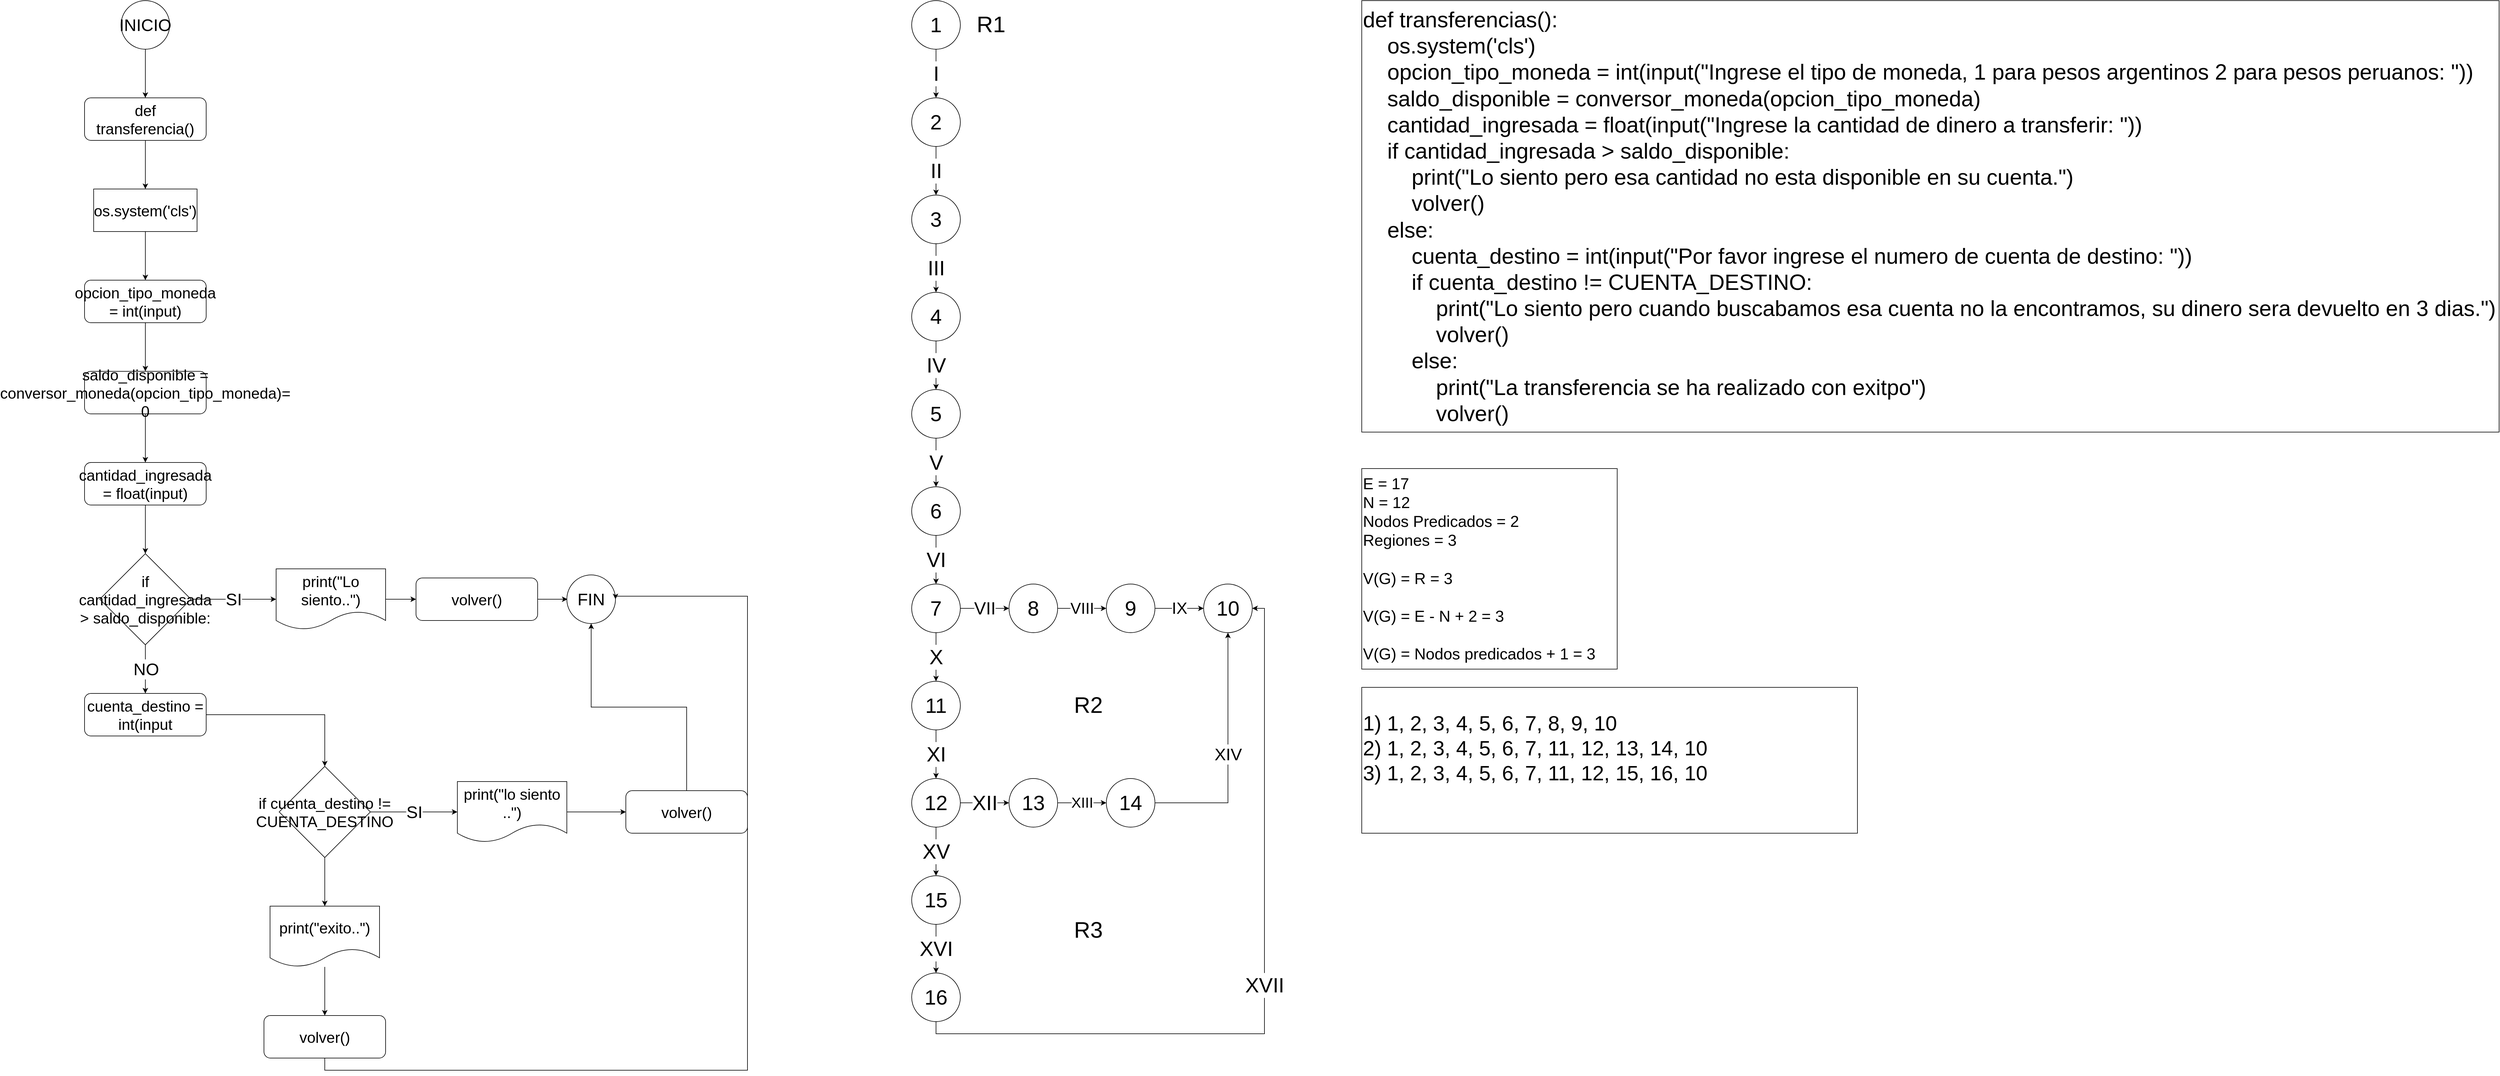 <mxfile version="19.0.3" type="device"><diagram id="HlNVkYfvPO4bLkGSzoHQ" name="Página-1"><mxGraphModel dx="6821" dy="2765" grid="1" gridSize="10" guides="1" tooltips="1" connect="1" arrows="1" fold="1" page="1" pageScale="1" pageWidth="827" pageHeight="1169" math="0" shadow="0"><root><mxCell id="0"/><mxCell id="1" parent="0"/><mxCell id="6A4DuIp64Mq7K9a9s4x9-389" value="&lt;div&gt;def transferencias():&lt;/div&gt;&lt;div&gt;&amp;nbsp; &amp;nbsp; os.system('cls')&lt;/div&gt;&lt;div&gt;&amp;nbsp; &amp;nbsp; opcion_tipo_moneda = int(input(&quot;Ingrese el tipo de moneda, 1 para pesos argentinos 2 para pesos peruanos: &quot;))&lt;/div&gt;&lt;div&gt;&amp;nbsp; &amp;nbsp; saldo_disponible = conversor_moneda(opcion_tipo_moneda)&lt;/div&gt;&lt;div&gt;&amp;nbsp; &amp;nbsp; cantidad_ingresada = float(input(&quot;Ingrese la cantidad de dinero a transferir: &quot;))&lt;/div&gt;&lt;div&gt;&amp;nbsp; &amp;nbsp; if cantidad_ingresada &amp;gt; saldo_disponible:&lt;/div&gt;&lt;div&gt;&amp;nbsp; &amp;nbsp; &amp;nbsp; &amp;nbsp; print(&quot;Lo siento pero esa cantidad no esta disponible en su cuenta.&quot;)&lt;/div&gt;&lt;div&gt;&amp;nbsp; &amp;nbsp; &amp;nbsp; &amp;nbsp; volver()&lt;/div&gt;&lt;div&gt;&amp;nbsp; &amp;nbsp; else:&amp;nbsp; &amp;nbsp;&amp;nbsp;&lt;/div&gt;&lt;div&gt;&amp;nbsp; &amp;nbsp; &amp;nbsp; &amp;nbsp; cuenta_destino = int(input(&quot;Por favor ingrese el numero de cuenta de destino: &quot;))&lt;/div&gt;&lt;div&gt;&amp;nbsp; &amp;nbsp; &amp;nbsp; &amp;nbsp; if cuenta_destino != CUENTA_DESTINO:&lt;/div&gt;&lt;div&gt;&amp;nbsp; &amp;nbsp; &amp;nbsp; &amp;nbsp; &amp;nbsp; &amp;nbsp; print(&quot;Lo siento pero cuando buscabamos esa cuenta no la encontramos, su dinero sera devuelto en 3 dias.&quot;)&lt;/div&gt;&lt;div&gt;&amp;nbsp; &amp;nbsp; &amp;nbsp; &amp;nbsp; &amp;nbsp; &amp;nbsp; volver()&lt;/div&gt;&lt;div&gt;&amp;nbsp; &amp;nbsp; &amp;nbsp; &amp;nbsp; else:&lt;/div&gt;&lt;div&gt;&amp;nbsp; &amp;nbsp; &amp;nbsp; &amp;nbsp; &amp;nbsp; &amp;nbsp; print(&quot;La transferencia se ha realizado con exitpo&quot;)&lt;/div&gt;&lt;div&gt;&amp;nbsp; &amp;nbsp; &amp;nbsp; &amp;nbsp; &amp;nbsp; &amp;nbsp; volver()&lt;/div&gt;" style="rounded=0;whiteSpace=wrap;html=1;align=left;fontSize=36;" vertex="1" parent="1"><mxGeometry x="380" y="100" width="1870" height="710" as="geometry"/></mxCell><mxCell id="6A4DuIp64Mq7K9a9s4x9-390" value="E = 17&lt;br style=&quot;font-size: 26px;&quot;&gt;N = 12&lt;br style=&quot;font-size: 26px;&quot;&gt;Nodos Predicados = 2&lt;br style=&quot;font-size: 26px;&quot;&gt;Regiones = 3&lt;br style=&quot;font-size: 26px;&quot;&gt;&lt;br style=&quot;font-size: 26px;&quot;&gt;V(G) = R = 3&lt;br style=&quot;font-size: 26px;&quot;&gt;&lt;br style=&quot;font-size: 26px;&quot;&gt;V(G) = E - N + 2 = 3&lt;br style=&quot;font-size: 26px;&quot;&gt;&lt;br style=&quot;font-size: 26px;&quot;&gt;V(G) = Nodos predicados + 1 = 3" style="rounded=0;whiteSpace=wrap;html=1;align=left;fontSize=26;" vertex="1" parent="1"><mxGeometry x="380" y="870" width="420" height="330" as="geometry"/></mxCell><mxCell id="6A4DuIp64Mq7K9a9s4x9-391" value="&lt;div style=&quot;font-size: 34px;&quot;&gt;1) 1, 2, 3, 4, 5, 6, 7, 8, 9, 10&lt;/div&gt;&lt;div style=&quot;font-size: 34px;&quot;&gt;2) 1, 2, 3, 4, 5, 6, 7, 11, 12, 13, 14, 10&lt;/div&gt;&lt;div style=&quot;font-size: 34px;&quot;&gt;3) 1, 2, 3, 4, 5, 6, 7, 11, 12, 15, 16, 10&lt;/div&gt;&amp;nbsp;" style="rounded=0;whiteSpace=wrap;html=1;align=left;fontSize=34;" vertex="1" parent="1"><mxGeometry x="380" y="1230" width="815" height="240" as="geometry"/></mxCell><mxCell id="6A4DuIp64Mq7K9a9s4x9-394" value="I" style="edgeStyle=orthogonalEdgeStyle;rounded=0;orthogonalLoop=1;jettySize=auto;html=1;fontSize=34;" edge="1" parent="1" source="6A4DuIp64Mq7K9a9s4x9-392" target="6A4DuIp64Mq7K9a9s4x9-393"><mxGeometry relative="1" as="geometry"/></mxCell><mxCell id="6A4DuIp64Mq7K9a9s4x9-392" value="1" style="ellipse;whiteSpace=wrap;html=1;aspect=fixed;fontSize=34;" vertex="1" parent="1"><mxGeometry x="-360" y="100" width="80" height="80" as="geometry"/></mxCell><mxCell id="6A4DuIp64Mq7K9a9s4x9-396" value="II" style="edgeStyle=orthogonalEdgeStyle;rounded=0;orthogonalLoop=1;jettySize=auto;html=1;fontSize=34;" edge="1" parent="1" source="6A4DuIp64Mq7K9a9s4x9-393" target="6A4DuIp64Mq7K9a9s4x9-395"><mxGeometry relative="1" as="geometry"/></mxCell><mxCell id="6A4DuIp64Mq7K9a9s4x9-393" value="2" style="ellipse;whiteSpace=wrap;html=1;aspect=fixed;fontSize=34;" vertex="1" parent="1"><mxGeometry x="-360" y="260" width="80" height="80" as="geometry"/></mxCell><mxCell id="6A4DuIp64Mq7K9a9s4x9-398" value="III" style="edgeStyle=orthogonalEdgeStyle;rounded=0;orthogonalLoop=1;jettySize=auto;html=1;fontSize=34;" edge="1" parent="1" source="6A4DuIp64Mq7K9a9s4x9-395" target="6A4DuIp64Mq7K9a9s4x9-397"><mxGeometry relative="1" as="geometry"/></mxCell><mxCell id="6A4DuIp64Mq7K9a9s4x9-395" value="3" style="ellipse;whiteSpace=wrap;html=1;aspect=fixed;fontSize=34;" vertex="1" parent="1"><mxGeometry x="-360" y="420" width="80" height="80" as="geometry"/></mxCell><mxCell id="6A4DuIp64Mq7K9a9s4x9-400" value="IV" style="edgeStyle=orthogonalEdgeStyle;rounded=0;orthogonalLoop=1;jettySize=auto;html=1;fontSize=34;" edge="1" parent="1" source="6A4DuIp64Mq7K9a9s4x9-397" target="6A4DuIp64Mq7K9a9s4x9-399"><mxGeometry relative="1" as="geometry"/></mxCell><mxCell id="6A4DuIp64Mq7K9a9s4x9-397" value="4" style="ellipse;whiteSpace=wrap;html=1;aspect=fixed;fontSize=34;" vertex="1" parent="1"><mxGeometry x="-360" y="580" width="80" height="80" as="geometry"/></mxCell><mxCell id="6A4DuIp64Mq7K9a9s4x9-402" value="V" style="edgeStyle=orthogonalEdgeStyle;rounded=0;orthogonalLoop=1;jettySize=auto;html=1;fontSize=34;" edge="1" parent="1" source="6A4DuIp64Mq7K9a9s4x9-399" target="6A4DuIp64Mq7K9a9s4x9-401"><mxGeometry relative="1" as="geometry"/></mxCell><mxCell id="6A4DuIp64Mq7K9a9s4x9-399" value="5" style="ellipse;whiteSpace=wrap;html=1;aspect=fixed;fontSize=34;" vertex="1" parent="1"><mxGeometry x="-360" y="740" width="80" height="80" as="geometry"/></mxCell><mxCell id="6A4DuIp64Mq7K9a9s4x9-404" value="VI" style="edgeStyle=orthogonalEdgeStyle;rounded=0;orthogonalLoop=1;jettySize=auto;html=1;fontSize=34;" edge="1" parent="1" source="6A4DuIp64Mq7K9a9s4x9-401" target="6A4DuIp64Mq7K9a9s4x9-403"><mxGeometry relative="1" as="geometry"/></mxCell><mxCell id="6A4DuIp64Mq7K9a9s4x9-401" value="6" style="ellipse;whiteSpace=wrap;html=1;aspect=fixed;fontSize=34;" vertex="1" parent="1"><mxGeometry x="-360" y="900" width="80" height="80" as="geometry"/></mxCell><mxCell id="6A4DuIp64Mq7K9a9s4x9-406" value="VII" style="edgeStyle=orthogonalEdgeStyle;rounded=0;orthogonalLoop=1;jettySize=auto;html=1;fontSize=29;" edge="1" parent="1" source="6A4DuIp64Mq7K9a9s4x9-403" target="6A4DuIp64Mq7K9a9s4x9-405"><mxGeometry relative="1" as="geometry"/></mxCell><mxCell id="6A4DuIp64Mq7K9a9s4x9-412" value="X" style="edgeStyle=orthogonalEdgeStyle;rounded=0;orthogonalLoop=1;jettySize=auto;html=1;fontSize=34;" edge="1" parent="1" source="6A4DuIp64Mq7K9a9s4x9-403" target="6A4DuIp64Mq7K9a9s4x9-411"><mxGeometry relative="1" as="geometry"/></mxCell><mxCell id="6A4DuIp64Mq7K9a9s4x9-403" value="7" style="ellipse;whiteSpace=wrap;html=1;aspect=fixed;fontSize=34;" vertex="1" parent="1"><mxGeometry x="-360" y="1060" width="80" height="80" as="geometry"/></mxCell><mxCell id="6A4DuIp64Mq7K9a9s4x9-408" value="VIII" style="edgeStyle=orthogonalEdgeStyle;rounded=0;orthogonalLoop=1;jettySize=auto;html=1;fontSize=26;" edge="1" parent="1" source="6A4DuIp64Mq7K9a9s4x9-405" target="6A4DuIp64Mq7K9a9s4x9-407"><mxGeometry relative="1" as="geometry"/></mxCell><mxCell id="6A4DuIp64Mq7K9a9s4x9-405" value="8" style="ellipse;whiteSpace=wrap;html=1;aspect=fixed;fontSize=34;" vertex="1" parent="1"><mxGeometry x="-200" y="1060" width="80" height="80" as="geometry"/></mxCell><mxCell id="6A4DuIp64Mq7K9a9s4x9-410" value="IX" style="edgeStyle=orthogonalEdgeStyle;rounded=0;orthogonalLoop=1;jettySize=auto;html=1;fontSize=27;" edge="1" parent="1" source="6A4DuIp64Mq7K9a9s4x9-407" target="6A4DuIp64Mq7K9a9s4x9-409"><mxGeometry relative="1" as="geometry"/></mxCell><mxCell id="6A4DuIp64Mq7K9a9s4x9-407" value="9" style="ellipse;whiteSpace=wrap;html=1;aspect=fixed;fontSize=34;" vertex="1" parent="1"><mxGeometry x="-40" y="1060" width="80" height="80" as="geometry"/></mxCell><mxCell id="6A4DuIp64Mq7K9a9s4x9-409" value="10" style="ellipse;whiteSpace=wrap;html=1;aspect=fixed;fontSize=34;" vertex="1" parent="1"><mxGeometry x="120" y="1060" width="80" height="80" as="geometry"/></mxCell><mxCell id="6A4DuIp64Mq7K9a9s4x9-415" value="XI" style="edgeStyle=orthogonalEdgeStyle;rounded=0;orthogonalLoop=1;jettySize=auto;html=1;fontSize=34;" edge="1" parent="1" source="6A4DuIp64Mq7K9a9s4x9-411" target="6A4DuIp64Mq7K9a9s4x9-414"><mxGeometry relative="1" as="geometry"/></mxCell><mxCell id="6A4DuIp64Mq7K9a9s4x9-411" value="11" style="ellipse;whiteSpace=wrap;html=1;aspect=fixed;fontSize=34;" vertex="1" parent="1"><mxGeometry x="-360" y="1220" width="80" height="80" as="geometry"/></mxCell><mxCell id="6A4DuIp64Mq7K9a9s4x9-417" value="XII" style="edgeStyle=orthogonalEdgeStyle;rounded=0;orthogonalLoop=1;jettySize=auto;html=1;fontSize=34;" edge="1" parent="1" source="6A4DuIp64Mq7K9a9s4x9-414" target="6A4DuIp64Mq7K9a9s4x9-416"><mxGeometry relative="1" as="geometry"/></mxCell><mxCell id="6A4DuIp64Mq7K9a9s4x9-422" value="XV" style="edgeStyle=orthogonalEdgeStyle;rounded=0;orthogonalLoop=1;jettySize=auto;html=1;fontSize=34;" edge="1" parent="1" source="6A4DuIp64Mq7K9a9s4x9-414" target="6A4DuIp64Mq7K9a9s4x9-421"><mxGeometry relative="1" as="geometry"/></mxCell><mxCell id="6A4DuIp64Mq7K9a9s4x9-414" value="12" style="ellipse;whiteSpace=wrap;html=1;aspect=fixed;fontSize=34;" vertex="1" parent="1"><mxGeometry x="-360" y="1380" width="80" height="80" as="geometry"/></mxCell><mxCell id="6A4DuIp64Mq7K9a9s4x9-419" value="XIII" style="edgeStyle=orthogonalEdgeStyle;rounded=0;orthogonalLoop=1;jettySize=auto;html=1;fontSize=24;" edge="1" parent="1" source="6A4DuIp64Mq7K9a9s4x9-416" target="6A4DuIp64Mq7K9a9s4x9-418"><mxGeometry relative="1" as="geometry"/></mxCell><mxCell id="6A4DuIp64Mq7K9a9s4x9-416" value="13" style="ellipse;whiteSpace=wrap;html=1;aspect=fixed;fontSize=34;" vertex="1" parent="1"><mxGeometry x="-200" y="1380" width="80" height="80" as="geometry"/></mxCell><mxCell id="6A4DuIp64Mq7K9a9s4x9-420" value="XIV" style="edgeStyle=orthogonalEdgeStyle;rounded=0;orthogonalLoop=1;jettySize=auto;html=1;exitX=1;exitY=0.5;exitDx=0;exitDy=0;entryX=0.5;entryY=1;entryDx=0;entryDy=0;fontSize=28;" edge="1" parent="1" source="6A4DuIp64Mq7K9a9s4x9-418" target="6A4DuIp64Mq7K9a9s4x9-409"><mxGeometry relative="1" as="geometry"/></mxCell><mxCell id="6A4DuIp64Mq7K9a9s4x9-418" value="14" style="ellipse;whiteSpace=wrap;html=1;aspect=fixed;fontSize=34;" vertex="1" parent="1"><mxGeometry x="-40" y="1380" width="80" height="80" as="geometry"/></mxCell><mxCell id="6A4DuIp64Mq7K9a9s4x9-424" value="XVI" style="edgeStyle=orthogonalEdgeStyle;rounded=0;orthogonalLoop=1;jettySize=auto;html=1;fontSize=34;" edge="1" parent="1" source="6A4DuIp64Mq7K9a9s4x9-421" target="6A4DuIp64Mq7K9a9s4x9-423"><mxGeometry relative="1" as="geometry"/></mxCell><mxCell id="6A4DuIp64Mq7K9a9s4x9-421" value="15" style="ellipse;whiteSpace=wrap;html=1;aspect=fixed;fontSize=34;" vertex="1" parent="1"><mxGeometry x="-360" y="1540" width="80" height="80" as="geometry"/></mxCell><mxCell id="6A4DuIp64Mq7K9a9s4x9-425" value="XVII" style="edgeStyle=orthogonalEdgeStyle;rounded=0;orthogonalLoop=1;jettySize=auto;html=1;exitX=0.5;exitY=1;exitDx=0;exitDy=0;entryX=1;entryY=0.5;entryDx=0;entryDy=0;fontSize=34;" edge="1" parent="1" source="6A4DuIp64Mq7K9a9s4x9-423" target="6A4DuIp64Mq7K9a9s4x9-409"><mxGeometry relative="1" as="geometry"/></mxCell><mxCell id="6A4DuIp64Mq7K9a9s4x9-423" value="16" style="ellipse;whiteSpace=wrap;html=1;aspect=fixed;fontSize=34;" vertex="1" parent="1"><mxGeometry x="-360" y="1700" width="80" height="80" as="geometry"/></mxCell><mxCell id="6A4DuIp64Mq7K9a9s4x9-426" value="&lt;font style=&quot;font-size: 37px;&quot;&gt;R1&lt;/font&gt;" style="text;html=1;align=center;verticalAlign=middle;resizable=0;points=[];autosize=1;strokeColor=none;fillColor=none;fontSize=23;" vertex="1" parent="1"><mxGeometry x="-260" y="120" width="60" height="40" as="geometry"/></mxCell><mxCell id="6A4DuIp64Mq7K9a9s4x9-427" value="&lt;font style=&quot;font-size: 37px;&quot;&gt;R2&lt;/font&gt;" style="text;html=1;align=center;verticalAlign=middle;resizable=0;points=[];autosize=1;strokeColor=none;fillColor=none;fontSize=23;" vertex="1" parent="1"><mxGeometry x="-100" y="1240" width="60" height="40" as="geometry"/></mxCell><mxCell id="6A4DuIp64Mq7K9a9s4x9-428" value="&lt;font style=&quot;font-size: 37px;&quot;&gt;R3&lt;/font&gt;" style="text;html=1;align=center;verticalAlign=middle;resizable=0;points=[];autosize=1;strokeColor=none;fillColor=none;fontSize=23;" vertex="1" parent="1"><mxGeometry x="-100" y="1610" width="60" height="40" as="geometry"/></mxCell><mxCell id="6A4DuIp64Mq7K9a9s4x9-431" value="" style="edgeStyle=orthogonalEdgeStyle;rounded=0;orthogonalLoop=1;jettySize=auto;html=1;fontSize=28;" edge="1" parent="1" source="6A4DuIp64Mq7K9a9s4x9-429"><mxGeometry relative="1" as="geometry"><mxPoint x="-1620" y="260" as="targetPoint"/></mxGeometry></mxCell><mxCell id="6A4DuIp64Mq7K9a9s4x9-429" value="INICIO" style="ellipse;whiteSpace=wrap;html=1;aspect=fixed;fontSize=28;" vertex="1" parent="1"><mxGeometry x="-1660" y="100" width="80" height="80" as="geometry"/></mxCell><mxCell id="6A4DuIp64Mq7K9a9s4x9-434" value="" style="edgeStyle=orthogonalEdgeStyle;rounded=0;orthogonalLoop=1;jettySize=auto;html=1;fontSize=28;" edge="1" parent="1" source="6A4DuIp64Mq7K9a9s4x9-432"><mxGeometry relative="1" as="geometry"><mxPoint x="-1620" y="410" as="targetPoint"/></mxGeometry></mxCell><mxCell id="6A4DuIp64Mq7K9a9s4x9-432" value="def transferencia()" style="rounded=1;whiteSpace=wrap;html=1;fontSize=25;" vertex="1" parent="1"><mxGeometry x="-1720" y="260" width="200" height="70" as="geometry"/></mxCell><mxCell id="6A4DuIp64Mq7K9a9s4x9-437" value="" style="edgeStyle=orthogonalEdgeStyle;rounded=0;orthogonalLoop=1;jettySize=auto;html=1;fontSize=28;" edge="1" parent="1" source="6A4DuIp64Mq7K9a9s4x9-435"><mxGeometry relative="1" as="geometry"><mxPoint x="-1620" y="560.0" as="targetPoint"/></mxGeometry></mxCell><mxCell id="6A4DuIp64Mq7K9a9s4x9-435" value="os.system('cls')" style="whiteSpace=wrap;html=1;fontSize=25;" vertex="1" parent="1"><mxGeometry x="-1705" y="410.0" width="170" height="70" as="geometry"/></mxCell><mxCell id="6A4DuIp64Mq7K9a9s4x9-440" value="" style="edgeStyle=orthogonalEdgeStyle;rounded=0;orthogonalLoop=1;jettySize=auto;html=1;fontSize=28;" edge="1" parent="1" source="6A4DuIp64Mq7K9a9s4x9-438" target="6A4DuIp64Mq7K9a9s4x9-439"><mxGeometry relative="1" as="geometry"/></mxCell><mxCell id="6A4DuIp64Mq7K9a9s4x9-438" value="opcion_tipo_moneda = int(input)" style="rounded=1;whiteSpace=wrap;html=1;fontSize=25;" vertex="1" parent="1"><mxGeometry x="-1720" y="560" width="200" height="70" as="geometry"/></mxCell><mxCell id="6A4DuIp64Mq7K9a9s4x9-442" value="" style="edgeStyle=orthogonalEdgeStyle;rounded=0;orthogonalLoop=1;jettySize=auto;html=1;fontSize=28;" edge="1" parent="1" source="6A4DuIp64Mq7K9a9s4x9-439" target="6A4DuIp64Mq7K9a9s4x9-441"><mxGeometry relative="1" as="geometry"/></mxCell><mxCell id="6A4DuIp64Mq7K9a9s4x9-439" value="saldo_disponible = conversor_moneda(opcion_tipo_moneda)= 0" style="rounded=1;whiteSpace=wrap;html=1;fontSize=25;" vertex="1" parent="1"><mxGeometry x="-1720" y="710" width="200" height="70" as="geometry"/></mxCell><mxCell id="6A4DuIp64Mq7K9a9s4x9-444" value="" style="edgeStyle=orthogonalEdgeStyle;rounded=0;orthogonalLoop=1;jettySize=auto;html=1;fontSize=28;" edge="1" parent="1" source="6A4DuIp64Mq7K9a9s4x9-441"><mxGeometry relative="1" as="geometry"><mxPoint x="-1620" y="1010" as="targetPoint"/></mxGeometry></mxCell><mxCell id="6A4DuIp64Mq7K9a9s4x9-441" value="cantidad_ingresada = float(input)" style="rounded=1;whiteSpace=wrap;html=1;fontSize=25;" vertex="1" parent="1"><mxGeometry x="-1720" y="860" width="200" height="70" as="geometry"/></mxCell><mxCell id="6A4DuIp64Mq7K9a9s4x9-447" value="SI" style="edgeStyle=orthogonalEdgeStyle;rounded=0;orthogonalLoop=1;jettySize=auto;html=1;fontSize=28;entryX=0;entryY=0.5;entryDx=0;entryDy=0;" edge="1" parent="1" source="6A4DuIp64Mq7K9a9s4x9-445" target="6A4DuIp64Mq7K9a9s4x9-448"><mxGeometry relative="1" as="geometry"><mxPoint x="-1465" y="1085" as="targetPoint"/></mxGeometry></mxCell><mxCell id="6A4DuIp64Mq7K9a9s4x9-456" value="NO" style="edgeStyle=orthogonalEdgeStyle;rounded=0;orthogonalLoop=1;jettySize=auto;html=1;fontSize=28;" edge="1" parent="1" source="6A4DuIp64Mq7K9a9s4x9-445"><mxGeometry relative="1" as="geometry"><mxPoint x="-1620" y="1240" as="targetPoint"/></mxGeometry></mxCell><mxCell id="6A4DuIp64Mq7K9a9s4x9-445" value="if cantidad_ingresada &amp;gt; saldo_disponible:" style="rhombus;whiteSpace=wrap;html=1;fontSize=25;" vertex="1" parent="1"><mxGeometry x="-1695" y="1010" width="150" height="150" as="geometry"/></mxCell><mxCell id="6A4DuIp64Mq7K9a9s4x9-450" value="" style="edgeStyle=orthogonalEdgeStyle;rounded=0;orthogonalLoop=1;jettySize=auto;html=1;fontSize=28;entryX=0;entryY=0.5;entryDx=0;entryDy=0;" edge="1" parent="1" source="6A4DuIp64Mq7K9a9s4x9-448" target="6A4DuIp64Mq7K9a9s4x9-451"><mxGeometry relative="1" as="geometry"><mxPoint x="-1206" y="1085" as="targetPoint"/></mxGeometry></mxCell><mxCell id="6A4DuIp64Mq7K9a9s4x9-448" value="print(&quot;Lo siento..&quot;)" style="shape=document;whiteSpace=wrap;html=1;boundedLbl=1;fontSize=25;" vertex="1" parent="1"><mxGeometry x="-1405" y="1035" width="180" height="100" as="geometry"/></mxCell><mxCell id="6A4DuIp64Mq7K9a9s4x9-453" value="" style="edgeStyle=orthogonalEdgeStyle;rounded=0;orthogonalLoop=1;jettySize=auto;html=1;fontSize=28;" edge="1" parent="1" source="6A4DuIp64Mq7K9a9s4x9-451"><mxGeometry relative="1" as="geometry"><mxPoint x="-926" y="1085" as="targetPoint"/></mxGeometry></mxCell><mxCell id="6A4DuIp64Mq7K9a9s4x9-451" value="volver()" style="rounded=1;whiteSpace=wrap;html=1;fontSize=25;" vertex="1" parent="1"><mxGeometry x="-1175" y="1050" width="200" height="70" as="geometry"/></mxCell><mxCell id="6A4DuIp64Mq7K9a9s4x9-454" value="FIN" style="ellipse;whiteSpace=wrap;html=1;aspect=fixed;fontSize=28;" vertex="1" parent="1"><mxGeometry x="-927" y="1045" width="80" height="80" as="geometry"/></mxCell><mxCell id="6A4DuIp64Mq7K9a9s4x9-462" style="edgeStyle=orthogonalEdgeStyle;rounded=0;orthogonalLoop=1;jettySize=auto;html=1;exitX=1;exitY=0.5;exitDx=0;exitDy=0;entryX=0.5;entryY=0;entryDx=0;entryDy=0;fontSize=28;" edge="1" parent="1" source="6A4DuIp64Mq7K9a9s4x9-457" target="6A4DuIp64Mq7K9a9s4x9-461"><mxGeometry relative="1" as="geometry"/></mxCell><mxCell id="6A4DuIp64Mq7K9a9s4x9-457" value="cuenta_destino = int(input" style="rounded=1;whiteSpace=wrap;html=1;fontSize=25;" vertex="1" parent="1"><mxGeometry x="-1720" y="1240" width="200" height="70" as="geometry"/></mxCell><mxCell id="6A4DuIp64Mq7K9a9s4x9-465" value="SI" style="edgeStyle=orthogonalEdgeStyle;rounded=0;orthogonalLoop=1;jettySize=auto;html=1;fontSize=28;entryX=0;entryY=0.5;entryDx=0;entryDy=0;" edge="1" parent="1" source="6A4DuIp64Mq7K9a9s4x9-461" target="6A4DuIp64Mq7K9a9s4x9-466"><mxGeometry relative="1" as="geometry"><mxPoint x="-1155" y="1435" as="targetPoint"/></mxGeometry></mxCell><mxCell id="6A4DuIp64Mq7K9a9s4x9-474" value="" style="edgeStyle=orthogonalEdgeStyle;rounded=0;orthogonalLoop=1;jettySize=auto;html=1;fontSize=28;" edge="1" parent="1" source="6A4DuIp64Mq7K9a9s4x9-461"><mxGeometry relative="1" as="geometry"><mxPoint x="-1325.0" y="1590.0" as="targetPoint"/></mxGeometry></mxCell><mxCell id="6A4DuIp64Mq7K9a9s4x9-461" value="if cuenta_destino != CUENTA_DESTINO" style="rhombus;whiteSpace=wrap;html=1;fontSize=25;" vertex="1" parent="1"><mxGeometry x="-1400" y="1360" width="150" height="150" as="geometry"/></mxCell><mxCell id="6A4DuIp64Mq7K9a9s4x9-468" value="" style="edgeStyle=orthogonalEdgeStyle;rounded=0;orthogonalLoop=1;jettySize=auto;html=1;fontSize=28;entryX=0;entryY=0.5;entryDx=0;entryDy=0;" edge="1" parent="1" source="6A4DuIp64Mq7K9a9s4x9-466" target="6A4DuIp64Mq7K9a9s4x9-469"><mxGeometry relative="1" as="geometry"><mxPoint x="-895" y="1435" as="targetPoint"/></mxGeometry></mxCell><mxCell id="6A4DuIp64Mq7K9a9s4x9-466" value="print(&quot;lo siento ..&quot;)" style="shape=document;whiteSpace=wrap;html=1;boundedLbl=1;fontSize=25;" vertex="1" parent="1"><mxGeometry x="-1107" y="1385" width="180" height="100" as="geometry"/></mxCell><mxCell id="6A4DuIp64Mq7K9a9s4x9-472" style="edgeStyle=orthogonalEdgeStyle;rounded=0;orthogonalLoop=1;jettySize=auto;html=1;exitX=0.5;exitY=0;exitDx=0;exitDy=0;entryX=0.5;entryY=1;entryDx=0;entryDy=0;fontSize=28;" edge="1" parent="1" source="6A4DuIp64Mq7K9a9s4x9-469" target="6A4DuIp64Mq7K9a9s4x9-454"><mxGeometry relative="1" as="geometry"/></mxCell><mxCell id="6A4DuIp64Mq7K9a9s4x9-469" value="volver()" style="rounded=1;whiteSpace=wrap;html=1;fontSize=25;" vertex="1" parent="1"><mxGeometry x="-830" y="1400" width="200" height="70" as="geometry"/></mxCell><mxCell id="6A4DuIp64Mq7K9a9s4x9-477" value="" style="edgeStyle=orthogonalEdgeStyle;rounded=0;orthogonalLoop=1;jettySize=auto;html=1;fontSize=28;" edge="1" parent="1" source="6A4DuIp64Mq7K9a9s4x9-475"><mxGeometry relative="1" as="geometry"><mxPoint x="-1325.0" y="1770.0" as="targetPoint"/></mxGeometry></mxCell><mxCell id="6A4DuIp64Mq7K9a9s4x9-475" value="print(&quot;exito..&quot;)" style="shape=document;whiteSpace=wrap;html=1;boundedLbl=1;fontSize=25;" vertex="1" parent="1"><mxGeometry x="-1415" y="1590" width="180" height="100" as="geometry"/></mxCell><mxCell id="6A4DuIp64Mq7K9a9s4x9-479" style="edgeStyle=orthogonalEdgeStyle;rounded=0;orthogonalLoop=1;jettySize=auto;html=1;exitX=0.5;exitY=1;exitDx=0;exitDy=0;fontSize=28;entryX=1;entryY=0.5;entryDx=0;entryDy=0;" edge="1" parent="1" source="6A4DuIp64Mq7K9a9s4x9-478" target="6A4DuIp64Mq7K9a9s4x9-454"><mxGeometry relative="1" as="geometry"><mxPoint x="-660" y="1060" as="targetPoint"/><Array as="points"><mxPoint x="-1325" y="1860"/><mxPoint x="-630" y="1860"/><mxPoint x="-630" y="1080"/><mxPoint x="-847" y="1080"/></Array></mxGeometry></mxCell><mxCell id="6A4DuIp64Mq7K9a9s4x9-478" value="volver()" style="rounded=1;whiteSpace=wrap;html=1;fontSize=25;" vertex="1" parent="1"><mxGeometry x="-1425" y="1770" width="200" height="70" as="geometry"/></mxCell></root></mxGraphModel></diagram></mxfile>